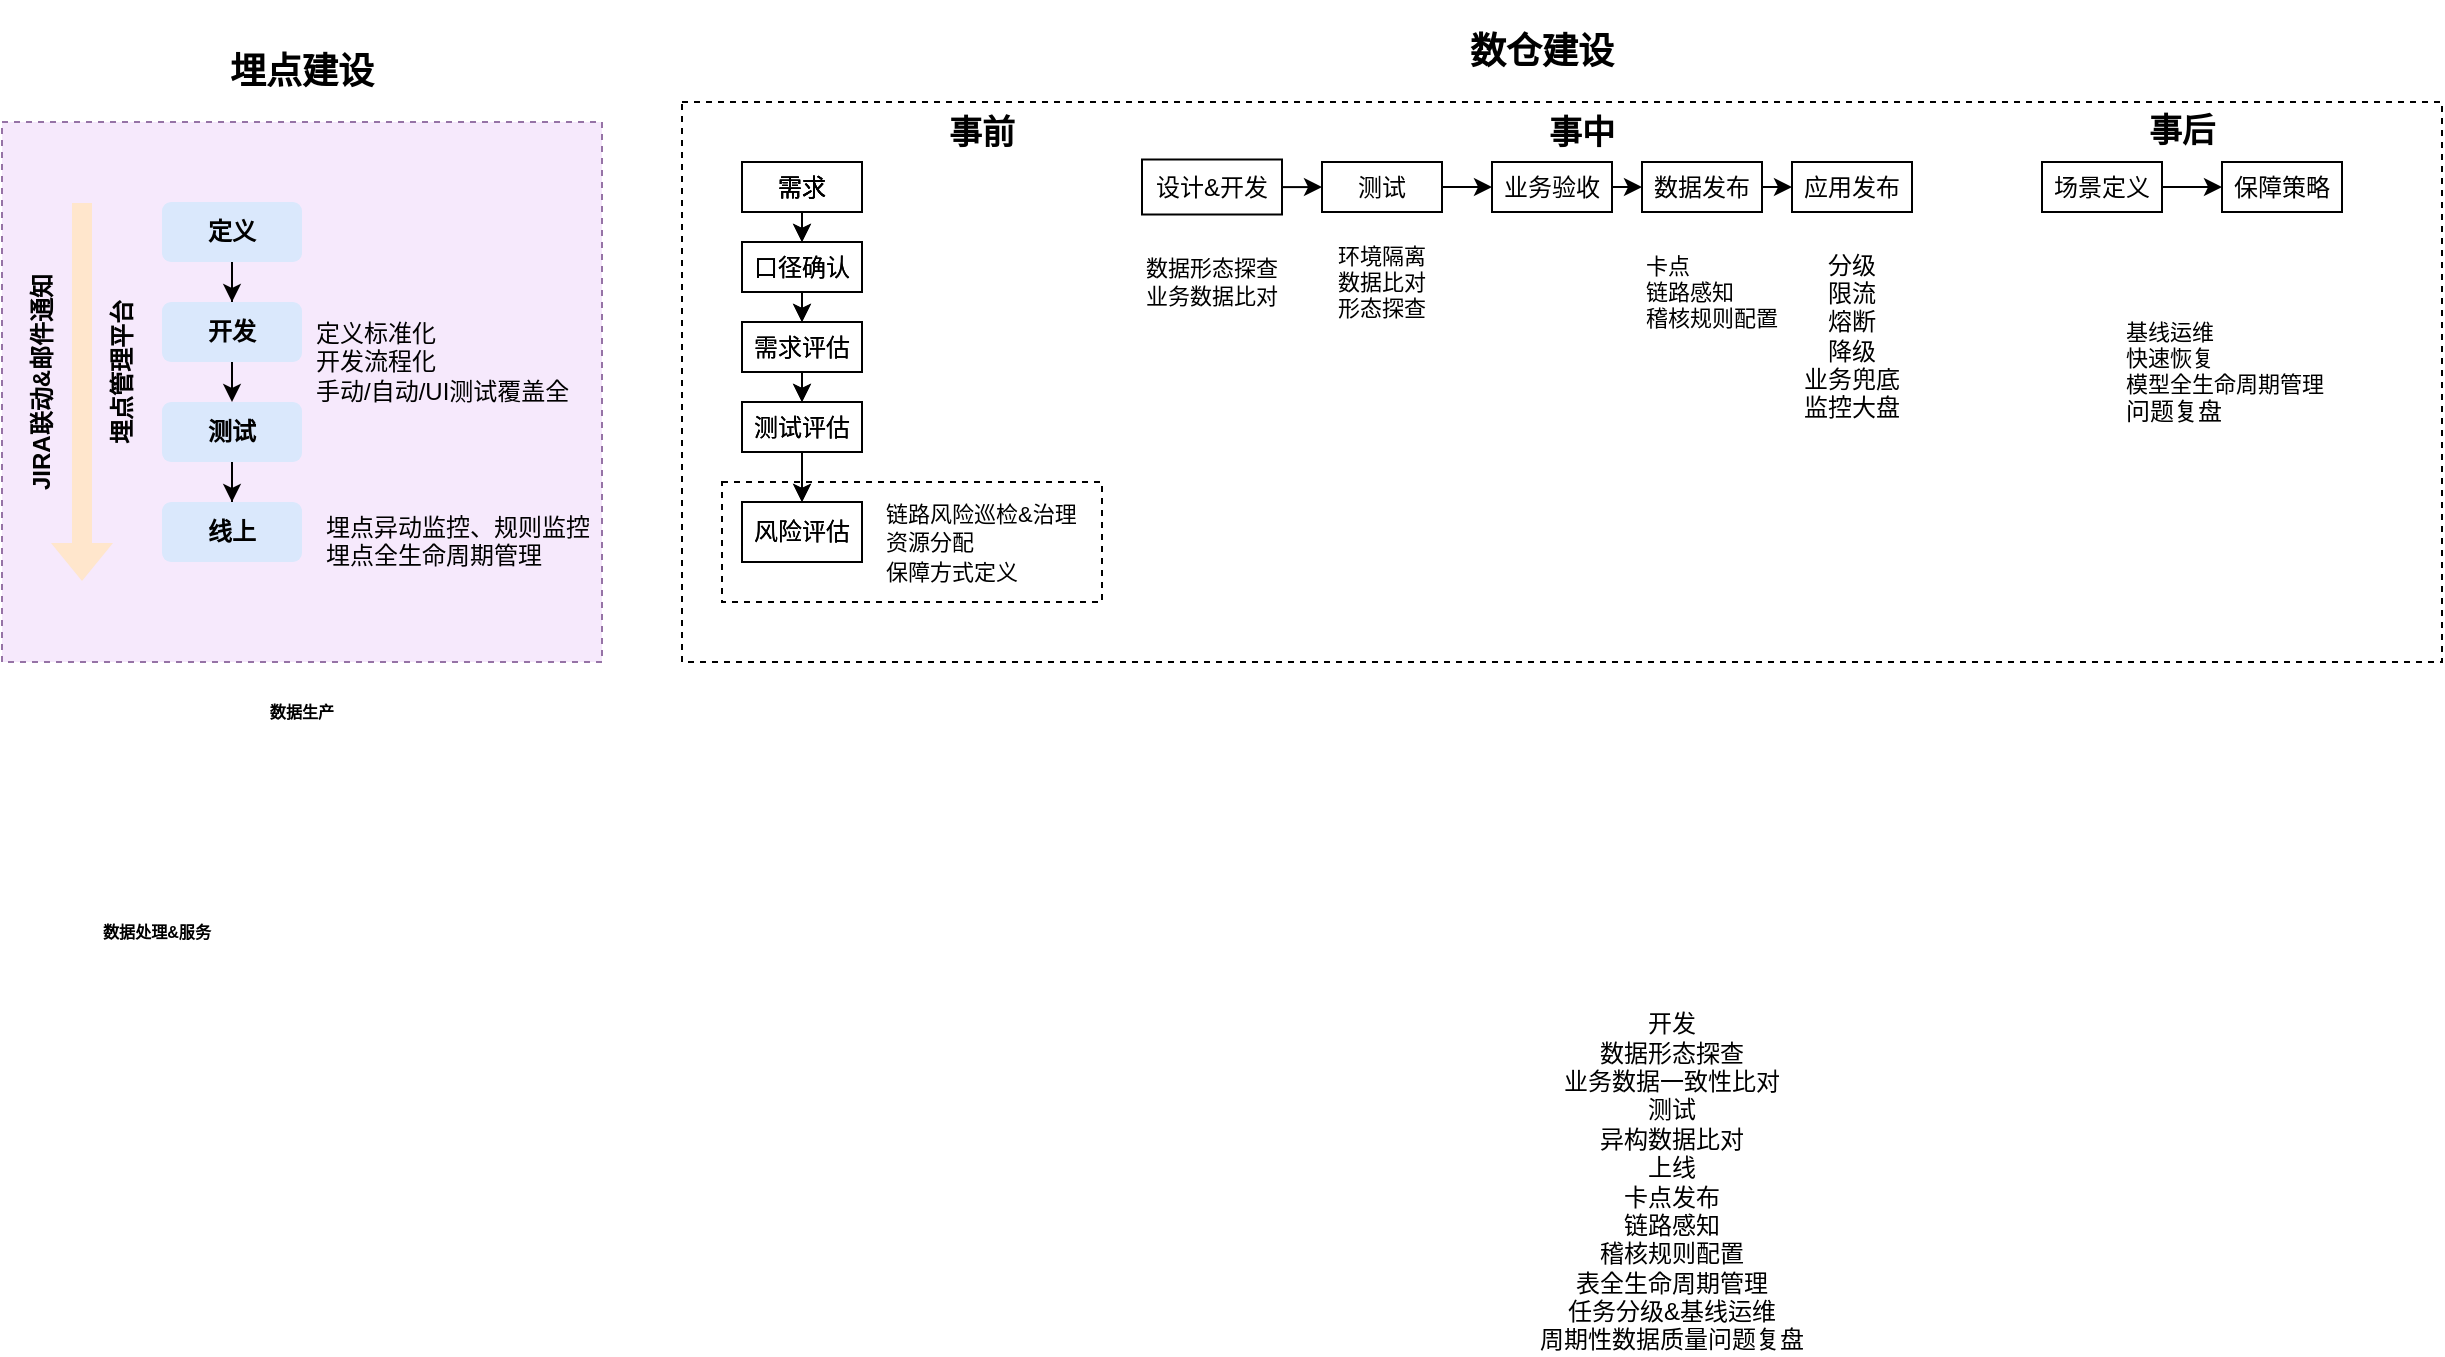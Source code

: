 <mxfile version="16.6.4" type="github">
  <diagram id="VeE7li5wM5BbzBFu2hIH" name="第 1 页">
    <mxGraphModel dx="1609" dy="513" grid="1" gridSize="10" guides="1" tooltips="1" connect="1" arrows="1" fold="1" page="1" pageScale="1" pageWidth="827" pageHeight="1169" math="0" shadow="0">
      <root>
        <mxCell id="0" />
        <mxCell id="1" parent="0" />
        <mxCell id="TgXje85l5A2x8AtPbwSx-137" value="" style="rounded=0;whiteSpace=wrap;html=1;strokeColor=default;fillColor=none;dashed=1;" vertex="1" parent="1">
          <mxGeometry x="214" y="390" width="200" height="75" as="geometry" />
        </mxCell>
        <mxCell id="TgXje85l5A2x8AtPbwSx-53" value="" style="rounded=0;whiteSpace=wrap;html=1;strokeColor=default;fillColor=none;dashed=1;" vertex="1" parent="1">
          <mxGeometry x="220" y="385" width="210" height="80" as="geometry" />
        </mxCell>
        <mxCell id="iL24kiF9AvWuWapnE7Iy-2" value="" style="rounded=0;whiteSpace=wrap;html=1;dashed=1;" parent="1" vertex="1">
          <mxGeometry x="200" y="200" width="880" height="280" as="geometry" />
        </mxCell>
        <mxCell id="iL24kiF9AvWuWapnE7Iy-1" value="" style="rounded=0;whiteSpace=wrap;html=1;dashed=1;fillColor=#F6E9FC;strokeColor=#9673a6;" parent="1" vertex="1">
          <mxGeometry x="-140" y="210" width="300" height="270" as="geometry" />
        </mxCell>
        <mxCell id="iL24kiF9AvWuWapnE7Iy-4" value="&lt;h6&gt;数据生产&lt;/h6&gt;" style="text;html=1;strokeColor=none;fillColor=none;align=center;verticalAlign=middle;whiteSpace=wrap;rounded=0;" parent="1" vertex="1">
          <mxGeometry x="-30" y="490" width="80" height="30" as="geometry" />
        </mxCell>
        <mxCell id="iL24kiF9AvWuWapnE7Iy-5" value="&lt;h6&gt;数据处理&amp;amp;服务&lt;/h6&gt;" style="text;html=1;strokeColor=none;fillColor=none;align=center;verticalAlign=middle;whiteSpace=wrap;rounded=0;" parent="1" vertex="1">
          <mxGeometry x="-140" y="600" width="155" height="30" as="geometry" />
        </mxCell>
        <mxCell id="iL24kiF9AvWuWapnE7Iy-13" value="&lt;h2&gt;&lt;b&gt;埋点建设&lt;/b&gt;&lt;/h2&gt;" style="text;html=1;strokeColor=none;fillColor=none;align=center;verticalAlign=middle;whiteSpace=wrap;rounded=0;dashed=1;" parent="1" vertex="1">
          <mxGeometry x="-60" y="170" width="140" height="30" as="geometry" />
        </mxCell>
        <mxCell id="iL24kiF9AvWuWapnE7Iy-14" value="&lt;h2&gt;数仓建设&lt;/h2&gt;" style="text;html=1;strokeColor=none;fillColor=none;align=center;verticalAlign=middle;whiteSpace=wrap;rounded=0;dashed=1;fontStyle=1" parent="1" vertex="1">
          <mxGeometry x="560" y="160" width="140" height="30" as="geometry" />
        </mxCell>
        <mxCell id="TgXje85l5A2x8AtPbwSx-1" style="edgeStyle=orthogonalEdgeStyle;rounded=0;orthogonalLoop=1;jettySize=auto;html=1;exitX=0.5;exitY=1;exitDx=0;exitDy=0;" edge="1" parent="1" source="iL24kiF9AvWuWapnE7Iy-17" target="iL24kiF9AvWuWapnE7Iy-30">
          <mxGeometry relative="1" as="geometry" />
        </mxCell>
        <mxCell id="iL24kiF9AvWuWapnE7Iy-17" value="&lt;h4&gt;定义&lt;/h4&gt;" style="rounded=1;whiteSpace=wrap;html=1;dashed=1;strokeColor=none;fillColor=#dae8fc;" parent="1" vertex="1">
          <mxGeometry x="-60" y="250" width="70" height="30" as="geometry" />
        </mxCell>
        <mxCell id="iL24kiF9AvWuWapnE7Iy-23" value="&lt;div&gt;开发&lt;/div&gt;&lt;div&gt;数据形态探查&lt;/div&gt;&lt;div&gt;业务数据一致性比对&lt;/div&gt;&lt;div&gt;测试&lt;/div&gt;&lt;div&gt;异构数据比对&lt;/div&gt;&lt;div&gt;上线&lt;/div&gt;&lt;div&gt;卡点发布&lt;/div&gt;&lt;div&gt;链路感知&lt;/div&gt;&lt;div&gt;稽核规则配置&lt;/div&gt;&lt;div&gt;表全生命周期管理&lt;/div&gt;&lt;div&gt;任务分级&amp;amp;基线运维&lt;/div&gt;&lt;div&gt;周期性数据质量问题复盘&lt;/div&gt;" style="text;html=1;strokeColor=none;fillColor=none;align=center;verticalAlign=middle;whiteSpace=wrap;rounded=0;dashed=1;" parent="1" vertex="1">
          <mxGeometry x="590" y="735" width="210" height="10" as="geometry" />
        </mxCell>
        <mxCell id="iL24kiF9AvWuWapnE7Iy-25" value="&lt;h4&gt;&lt;span style=&quot;font-weight: normal&quot;&gt;定义标准化&lt;br&gt;开发流程化&lt;br&gt;手动/自动/UI测试覆盖全&lt;/span&gt;&lt;/h4&gt;" style="text;html=1;strokeColor=none;fillColor=none;align=left;verticalAlign=middle;whiteSpace=wrap;rounded=0;dashed=1;" parent="1" vertex="1">
          <mxGeometry x="15" y="295" width="150" height="70" as="geometry" />
        </mxCell>
        <mxCell id="TgXje85l5A2x8AtPbwSx-2" style="edgeStyle=orthogonalEdgeStyle;rounded=0;orthogonalLoop=1;jettySize=auto;html=1;exitX=0.5;exitY=1;exitDx=0;exitDy=0;entryX=0.5;entryY=0;entryDx=0;entryDy=0;" edge="1" parent="1" source="iL24kiF9AvWuWapnE7Iy-30" target="iL24kiF9AvWuWapnE7Iy-35">
          <mxGeometry relative="1" as="geometry" />
        </mxCell>
        <mxCell id="iL24kiF9AvWuWapnE7Iy-30" value="&lt;h4&gt;开发&lt;/h4&gt;" style="rounded=1;whiteSpace=wrap;html=1;dashed=1;fillColor=#dae8fc;strokeColor=none;" parent="1" vertex="1">
          <mxGeometry x="-60" y="300" width="70" height="30" as="geometry" />
        </mxCell>
        <mxCell id="TgXje85l5A2x8AtPbwSx-4" style="edgeStyle=orthogonalEdgeStyle;rounded=0;orthogonalLoop=1;jettySize=auto;html=1;exitX=0.5;exitY=1;exitDx=0;exitDy=0;" edge="1" parent="1" source="iL24kiF9AvWuWapnE7Iy-35" target="TgXje85l5A2x8AtPbwSx-3">
          <mxGeometry relative="1" as="geometry" />
        </mxCell>
        <mxCell id="iL24kiF9AvWuWapnE7Iy-35" value="&lt;h4&gt;测试&lt;/h4&gt;" style="rounded=1;whiteSpace=wrap;html=1;dashed=1;fillColor=#dae8fc;strokeColor=none;" parent="1" vertex="1">
          <mxGeometry x="-60" y="350" width="70" height="30" as="geometry" />
        </mxCell>
        <mxCell id="TgXje85l5A2x8AtPbwSx-3" value="&lt;h4&gt;线上&lt;/h4&gt;" style="rounded=1;whiteSpace=wrap;html=1;dashed=1;fillColor=#dae8fc;strokeColor=none;" vertex="1" parent="1">
          <mxGeometry x="-60" y="400" width="70" height="30" as="geometry" />
        </mxCell>
        <mxCell id="TgXje85l5A2x8AtPbwSx-5" value="" style="shape=flexArrow;endArrow=classic;html=1;rounded=0;fillColor=#ffe6cc;strokeColor=none;" edge="1" parent="1">
          <mxGeometry width="50" height="50" relative="1" as="geometry">
            <mxPoint x="-100" y="250" as="sourcePoint" />
            <mxPoint x="-100" y="440" as="targetPoint" />
          </mxGeometry>
        </mxCell>
        <mxCell id="TgXje85l5A2x8AtPbwSx-7" value="&lt;b&gt;JIRA联动&amp;amp;邮件通知&lt;/b&gt;" style="text;html=1;strokeColor=none;fillColor=none;align=center;verticalAlign=middle;whiteSpace=wrap;rounded=0;rotation=-90;" vertex="1" parent="1">
          <mxGeometry x="-190" y="320" width="140" height="40" as="geometry" />
        </mxCell>
        <mxCell id="TgXje85l5A2x8AtPbwSx-8" value="&lt;b&gt;埋点管理平台&lt;/b&gt;" style="text;html=1;strokeColor=none;fillColor=none;align=center;verticalAlign=middle;whiteSpace=wrap;rounded=0;rotation=-90;" vertex="1" parent="1">
          <mxGeometry x="-150" y="315" width="140" height="40" as="geometry" />
        </mxCell>
        <mxCell id="TgXje85l5A2x8AtPbwSx-9" value="&lt;div&gt;&lt;br&gt;&lt;/div&gt;&lt;div&gt;&lt;br&gt;&lt;/div&gt;&lt;div&gt;埋点异动监控、规则监控&lt;/div&gt;&lt;div&gt;埋点全生命周期管理&lt;/div&gt;" style="text;html=1;strokeColor=none;fillColor=none;align=left;verticalAlign=middle;whiteSpace=wrap;rounded=0;dashed=1;" vertex="1" parent="1">
          <mxGeometry x="20" y="380" width="170" height="50" as="geometry" />
        </mxCell>
        <mxCell id="TgXje85l5A2x8AtPbwSx-46" style="edgeStyle=orthogonalEdgeStyle;rounded=0;orthogonalLoop=1;jettySize=auto;html=1;exitX=0.5;exitY=1;exitDx=0;exitDy=0;entryX=0.5;entryY=0;entryDx=0;entryDy=0;fillColor=#CC6600;" edge="1" parent="1" source="TgXje85l5A2x8AtPbwSx-33" target="TgXje85l5A2x8AtPbwSx-36">
          <mxGeometry relative="1" as="geometry" />
        </mxCell>
        <mxCell id="TgXje85l5A2x8AtPbwSx-33" value="口径确认" style="rounded=0;whiteSpace=wrap;html=1;strokeColor=default;fillColor=none;" vertex="1" parent="1">
          <mxGeometry x="230" y="270" width="60" height="25" as="geometry" />
        </mxCell>
        <mxCell id="TgXje85l5A2x8AtPbwSx-120" style="edgeStyle=orthogonalEdgeStyle;rounded=0;orthogonalLoop=1;jettySize=auto;html=1;exitX=0.5;exitY=1;exitDx=0;exitDy=0;entryX=0.5;entryY=0;entryDx=0;entryDy=0;fontSize=11;fillColor=#CC6600;" edge="1" parent="1" source="TgXje85l5A2x8AtPbwSx-36" target="TgXje85l5A2x8AtPbwSx-37">
          <mxGeometry relative="1" as="geometry" />
        </mxCell>
        <mxCell id="TgXje85l5A2x8AtPbwSx-36" value="需求评估" style="rounded=0;whiteSpace=wrap;html=1;strokeColor=default;fillColor=none;" vertex="1" parent="1">
          <mxGeometry x="230" y="310" width="60" height="25" as="geometry" />
        </mxCell>
        <mxCell id="TgXje85l5A2x8AtPbwSx-49" style="edgeStyle=orthogonalEdgeStyle;rounded=0;orthogonalLoop=1;jettySize=auto;html=1;exitX=0.5;exitY=1;exitDx=0;exitDy=0;fillColor=#CC6600;" edge="1" parent="1" source="TgXje85l5A2x8AtPbwSx-37" target="TgXje85l5A2x8AtPbwSx-38">
          <mxGeometry relative="1" as="geometry" />
        </mxCell>
        <mxCell id="TgXje85l5A2x8AtPbwSx-37" value="测试评估" style="rounded=0;whiteSpace=wrap;html=1;strokeColor=default;fillColor=none;" vertex="1" parent="1">
          <mxGeometry x="230" y="350" width="60" height="25" as="geometry" />
        </mxCell>
        <mxCell id="TgXje85l5A2x8AtPbwSx-38" value="风险评估" style="rounded=0;whiteSpace=wrap;html=1;strokeColor=default;fillColor=none;" vertex="1" parent="1">
          <mxGeometry x="230" y="400" width="60" height="30" as="geometry" />
        </mxCell>
        <mxCell id="TgXje85l5A2x8AtPbwSx-45" style="edgeStyle=orthogonalEdgeStyle;rounded=0;orthogonalLoop=1;jettySize=auto;html=1;exitX=0.5;exitY=1;exitDx=0;exitDy=0;entryX=0.5;entryY=0;entryDx=0;entryDy=0;fillColor=#CC6600;" edge="1" parent="1" source="TgXje85l5A2x8AtPbwSx-44" target="TgXje85l5A2x8AtPbwSx-33">
          <mxGeometry relative="1" as="geometry" />
        </mxCell>
        <mxCell id="TgXje85l5A2x8AtPbwSx-44" value="需求" style="rounded=0;whiteSpace=wrap;html=1;strokeColor=default;fillColor=none;" vertex="1" parent="1">
          <mxGeometry x="230" y="230" width="60" height="25" as="geometry" />
        </mxCell>
        <mxCell id="TgXje85l5A2x8AtPbwSx-55" value="&lt;font style=&quot;font-size: 11px&quot;&gt;链路风险巡检&amp;amp;治理&lt;br style=&quot;font-size: 11px&quot;&gt;资源分配&lt;br style=&quot;font-size: 11px&quot;&gt;保障方式定义&lt;br&gt;&lt;/font&gt;" style="text;html=1;strokeColor=none;fillColor=none;align=left;verticalAlign=middle;whiteSpace=wrap;rounded=0;dashed=1;" vertex="1" parent="1">
          <mxGeometry x="300" y="400" width="230" height="40" as="geometry" />
        </mxCell>
        <mxCell id="TgXje85l5A2x8AtPbwSx-147" style="edgeStyle=orthogonalEdgeStyle;rounded=0;orthogonalLoop=1;jettySize=auto;html=1;entryX=0;entryY=0.5;entryDx=0;entryDy=0;fontSize=11;fillColor=#CC6600;" edge="1" parent="1" source="TgXje85l5A2x8AtPbwSx-89" target="TgXje85l5A2x8AtPbwSx-90">
          <mxGeometry relative="1" as="geometry" />
        </mxCell>
        <mxCell id="TgXje85l5A2x8AtPbwSx-89" value="设计&amp;amp;开发" style="rounded=0;whiteSpace=wrap;html=1;strokeColor=default;fillColor=none;" vertex="1" parent="1">
          <mxGeometry x="430" y="228.75" width="70" height="27.5" as="geometry" />
        </mxCell>
        <mxCell id="TgXje85l5A2x8AtPbwSx-100" style="edgeStyle=orthogonalEdgeStyle;rounded=0;orthogonalLoop=1;jettySize=auto;html=1;exitX=1;exitY=0.5;exitDx=0;exitDy=0;entryX=0;entryY=0.5;entryDx=0;entryDy=0;fontSize=11;fillColor=#CC6600;" edge="1" parent="1" source="TgXje85l5A2x8AtPbwSx-90" target="TgXje85l5A2x8AtPbwSx-96">
          <mxGeometry relative="1" as="geometry">
            <mxPoint x="542.5" y="242.5" as="targetPoint" />
          </mxGeometry>
        </mxCell>
        <mxCell id="TgXje85l5A2x8AtPbwSx-90" value="测试" style="rounded=0;whiteSpace=wrap;html=1;strokeColor=default;fillColor=none;" vertex="1" parent="1">
          <mxGeometry x="520" y="230" width="60" height="25" as="geometry" />
        </mxCell>
        <mxCell id="TgXje85l5A2x8AtPbwSx-101" style="edgeStyle=orthogonalEdgeStyle;rounded=0;orthogonalLoop=1;jettySize=auto;html=1;exitX=1;exitY=0.5;exitDx=0;exitDy=0;entryX=0;entryY=0.5;entryDx=0;entryDy=0;fontSize=11;fillColor=#CC6600;" edge="1" parent="1" source="TgXje85l5A2x8AtPbwSx-96" target="TgXje85l5A2x8AtPbwSx-98">
          <mxGeometry relative="1" as="geometry" />
        </mxCell>
        <mxCell id="TgXje85l5A2x8AtPbwSx-96" value="业务验收" style="rounded=0;whiteSpace=wrap;html=1;strokeColor=default;fillColor=none;" vertex="1" parent="1">
          <mxGeometry x="605" y="230" width="60" height="25" as="geometry" />
        </mxCell>
        <mxCell id="TgXje85l5A2x8AtPbwSx-102" style="edgeStyle=orthogonalEdgeStyle;rounded=0;orthogonalLoop=1;jettySize=auto;html=1;exitX=1;exitY=0.5;exitDx=0;exitDy=0;entryX=0;entryY=0.5;entryDx=0;entryDy=0;fontSize=11;fillColor=#CC6600;" edge="1" parent="1" source="TgXje85l5A2x8AtPbwSx-98" target="TgXje85l5A2x8AtPbwSx-99">
          <mxGeometry relative="1" as="geometry" />
        </mxCell>
        <mxCell id="TgXje85l5A2x8AtPbwSx-98" value="数据发布" style="rounded=0;whiteSpace=wrap;html=1;strokeColor=default;fillColor=none;" vertex="1" parent="1">
          <mxGeometry x="680" y="230" width="60" height="25" as="geometry" />
        </mxCell>
        <mxCell id="TgXje85l5A2x8AtPbwSx-99" value="应用发布" style="rounded=0;whiteSpace=wrap;html=1;strokeColor=default;fillColor=none;" vertex="1" parent="1">
          <mxGeometry x="755" y="230" width="60" height="25" as="geometry" />
        </mxCell>
        <mxCell id="TgXje85l5A2x8AtPbwSx-103" value="&lt;div&gt;&lt;br&gt;&lt;/div&gt;&lt;div&gt;分级&lt;/div&gt;&lt;div&gt;限流&lt;/div&gt;&lt;div&gt;熔断&lt;/div&gt;&lt;div&gt;降级&lt;/div&gt;&lt;div&gt;业务兜底&lt;/div&gt;&lt;div&gt;监控大盘&lt;/div&gt;" style="text;html=1;strokeColor=none;fillColor=none;align=center;verticalAlign=middle;whiteSpace=wrap;rounded=0;dashed=1;" vertex="1" parent="1">
          <mxGeometry x="730" y="260" width="110" height="100" as="geometry" />
        </mxCell>
        <mxCell id="TgXje85l5A2x8AtPbwSx-108" value="环境隔离&lt;br&gt;数据比对&lt;br&gt;&lt;div style=&quot;text-align: left&quot;&gt;&lt;span&gt;形态探查&lt;/span&gt;&lt;/div&gt;" style="text;html=1;strokeColor=none;fillColor=none;align=center;verticalAlign=middle;whiteSpace=wrap;rounded=0;dashed=1;fontSize=11;" vertex="1" parent="1">
          <mxGeometry x="510" y="265" width="80" height="50" as="geometry" />
        </mxCell>
        <mxCell id="TgXje85l5A2x8AtPbwSx-109" value="&lt;div style=&quot;&quot;&gt;&lt;span&gt;卡点&lt;/span&gt;&lt;/div&gt;链路感知&lt;br&gt;稽核规则配置" style="text;html=1;strokeColor=none;fillColor=none;align=left;verticalAlign=middle;whiteSpace=wrap;rounded=0;dashed=1;fontSize=11;" vertex="1" parent="1">
          <mxGeometry x="680" y="270" width="80" height="50" as="geometry" />
        </mxCell>
        <mxCell id="TgXje85l5A2x8AtPbwSx-117" value="数据形态探查&lt;br&gt;业务数据比对" style="text;html=1;strokeColor=none;fillColor=none;align=center;verticalAlign=middle;whiteSpace=wrap;rounded=0;dashed=1;fontSize=11;" vertex="1" parent="1">
          <mxGeometry x="425" y="265" width="80" height="50" as="geometry" />
        </mxCell>
        <mxCell id="TgXje85l5A2x8AtPbwSx-118" value="基线运维&lt;br&gt;快速恢复&lt;br&gt;模型全生命周期管理&lt;br&gt;&lt;span style=&quot;font-size: 12px ; text-align: center&quot;&gt;问题复盘&lt;/span&gt;&lt;br&gt;&lt;div&gt;&lt;/div&gt;" style="text;html=1;strokeColor=none;fillColor=none;align=left;verticalAlign=middle;whiteSpace=wrap;rounded=0;dashed=1;fontSize=11;" vertex="1" parent="1">
          <mxGeometry x="920" y="280" width="140" height="110" as="geometry" />
        </mxCell>
        <mxCell id="TgXje85l5A2x8AtPbwSx-122" value="需求" style="rounded=0;whiteSpace=wrap;html=1;strokeColor=default;fillColor=none;" vertex="1" parent="1">
          <mxGeometry x="230" y="230" width="60" height="25" as="geometry" />
        </mxCell>
        <mxCell id="TgXje85l5A2x8AtPbwSx-125" style="edgeStyle=orthogonalEdgeStyle;rounded=0;orthogonalLoop=1;jettySize=auto;html=1;exitX=0.5;exitY=1;exitDx=0;exitDy=0;entryX=0.5;entryY=0;entryDx=0;entryDy=0;fillColor=#CC6600;" edge="1" source="TgXje85l5A2x8AtPbwSx-126" target="TgXje85l5A2x8AtPbwSx-128" parent="1">
          <mxGeometry relative="1" as="geometry" />
        </mxCell>
        <mxCell id="TgXje85l5A2x8AtPbwSx-126" value="口径确认" style="rounded=0;whiteSpace=wrap;html=1;strokeColor=default;fillColor=none;" vertex="1" parent="1">
          <mxGeometry x="230" y="270" width="60" height="25" as="geometry" />
        </mxCell>
        <mxCell id="TgXje85l5A2x8AtPbwSx-127" style="edgeStyle=orthogonalEdgeStyle;rounded=0;orthogonalLoop=1;jettySize=auto;html=1;exitX=0.5;exitY=1;exitDx=0;exitDy=0;entryX=0.5;entryY=0;entryDx=0;entryDy=0;fontSize=11;fillColor=#CC6600;" edge="1" source="TgXje85l5A2x8AtPbwSx-128" target="TgXje85l5A2x8AtPbwSx-130" parent="1">
          <mxGeometry relative="1" as="geometry" />
        </mxCell>
        <mxCell id="TgXje85l5A2x8AtPbwSx-128" value="需求评估" style="rounded=0;whiteSpace=wrap;html=1;strokeColor=default;fillColor=none;" vertex="1" parent="1">
          <mxGeometry x="230" y="310" width="60" height="25" as="geometry" />
        </mxCell>
        <mxCell id="TgXje85l5A2x8AtPbwSx-129" style="edgeStyle=orthogonalEdgeStyle;rounded=0;orthogonalLoop=1;jettySize=auto;html=1;exitX=0.5;exitY=1;exitDx=0;exitDy=0;fillColor=#CC6600;" edge="1" source="TgXje85l5A2x8AtPbwSx-130" target="TgXje85l5A2x8AtPbwSx-131" parent="1">
          <mxGeometry relative="1" as="geometry" />
        </mxCell>
        <mxCell id="TgXje85l5A2x8AtPbwSx-130" value="测试评估" style="rounded=0;whiteSpace=wrap;html=1;strokeColor=default;fillColor=none;" vertex="1" parent="1">
          <mxGeometry x="230" y="350" width="60" height="25" as="geometry" />
        </mxCell>
        <mxCell id="TgXje85l5A2x8AtPbwSx-131" value="风险评估" style="rounded=0;whiteSpace=wrap;html=1;strokeColor=default;fillColor=none;" vertex="1" parent="1">
          <mxGeometry x="230" y="400" width="60" height="30" as="geometry" />
        </mxCell>
        <mxCell id="TgXje85l5A2x8AtPbwSx-132" style="edgeStyle=orthogonalEdgeStyle;rounded=0;orthogonalLoop=1;jettySize=auto;html=1;exitX=0.5;exitY=1;exitDx=0;exitDy=0;entryX=0.5;entryY=0;entryDx=0;entryDy=0;fillColor=#CC6600;" edge="1" source="TgXje85l5A2x8AtPbwSx-133" target="TgXje85l5A2x8AtPbwSx-126" parent="1">
          <mxGeometry relative="1" as="geometry" />
        </mxCell>
        <mxCell id="TgXje85l5A2x8AtPbwSx-133" value="需求" style="rounded=0;whiteSpace=wrap;html=1;strokeColor=default;fillColor=none;" vertex="1" parent="1">
          <mxGeometry x="230" y="230" width="60" height="25" as="geometry" />
        </mxCell>
        <mxCell id="TgXje85l5A2x8AtPbwSx-134" value="需求" style="rounded=0;whiteSpace=wrap;html=1;strokeColor=default;fillColor=none;" vertex="1" parent="1">
          <mxGeometry x="230" y="230" width="60" height="25" as="geometry" />
        </mxCell>
        <mxCell id="TgXje85l5A2x8AtPbwSx-140" style="edgeStyle=orthogonalEdgeStyle;rounded=0;orthogonalLoop=1;jettySize=auto;html=1;exitX=1;exitY=0.5;exitDx=0;exitDy=0;fontSize=11;fillColor=#CC6600;" edge="1" parent="1" source="TgXje85l5A2x8AtPbwSx-138" target="TgXje85l5A2x8AtPbwSx-139">
          <mxGeometry relative="1" as="geometry" />
        </mxCell>
        <mxCell id="TgXje85l5A2x8AtPbwSx-138" value="场景定义" style="rounded=0;whiteSpace=wrap;html=1;strokeColor=default;fillColor=none;" vertex="1" parent="1">
          <mxGeometry x="880" y="230" width="60" height="25" as="geometry" />
        </mxCell>
        <mxCell id="TgXje85l5A2x8AtPbwSx-139" value="保障策略" style="rounded=0;whiteSpace=wrap;html=1;strokeColor=default;fillColor=none;" vertex="1" parent="1">
          <mxGeometry x="970" y="230" width="60" height="25" as="geometry" />
        </mxCell>
        <mxCell id="TgXje85l5A2x8AtPbwSx-141" value="" style="rounded=0;whiteSpace=wrap;html=1;dashed=1;fontSize=11;strokeColor=default;fillColor=none;" vertex="1" parent="1">
          <mxGeometry x="220" y="390" width="190" height="60" as="geometry" />
        </mxCell>
        <mxCell id="TgXje85l5A2x8AtPbwSx-148" value="&lt;h2&gt;事前&lt;/h2&gt;" style="text;html=1;strokeColor=none;fillColor=none;align=center;verticalAlign=middle;whiteSpace=wrap;rounded=0;dashed=1;fontSize=11;" vertex="1" parent="1">
          <mxGeometry x="320" y="200" width="60" height="30" as="geometry" />
        </mxCell>
        <mxCell id="TgXje85l5A2x8AtPbwSx-149" value="&lt;h2&gt;事中&lt;/h2&gt;" style="text;html=1;strokeColor=none;fillColor=none;align=center;verticalAlign=middle;whiteSpace=wrap;rounded=0;dashed=1;fontSize=11;" vertex="1" parent="1">
          <mxGeometry x="620" y="200" width="60" height="30" as="geometry" />
        </mxCell>
        <mxCell id="TgXje85l5A2x8AtPbwSx-150" value="&lt;h2&gt;事后&lt;/h2&gt;" style="text;html=1;strokeColor=none;fillColor=none;align=center;verticalAlign=middle;whiteSpace=wrap;rounded=0;dashed=1;fontSize=11;" vertex="1" parent="1">
          <mxGeometry x="920" y="198.75" width="60" height="30" as="geometry" />
        </mxCell>
      </root>
    </mxGraphModel>
  </diagram>
</mxfile>
